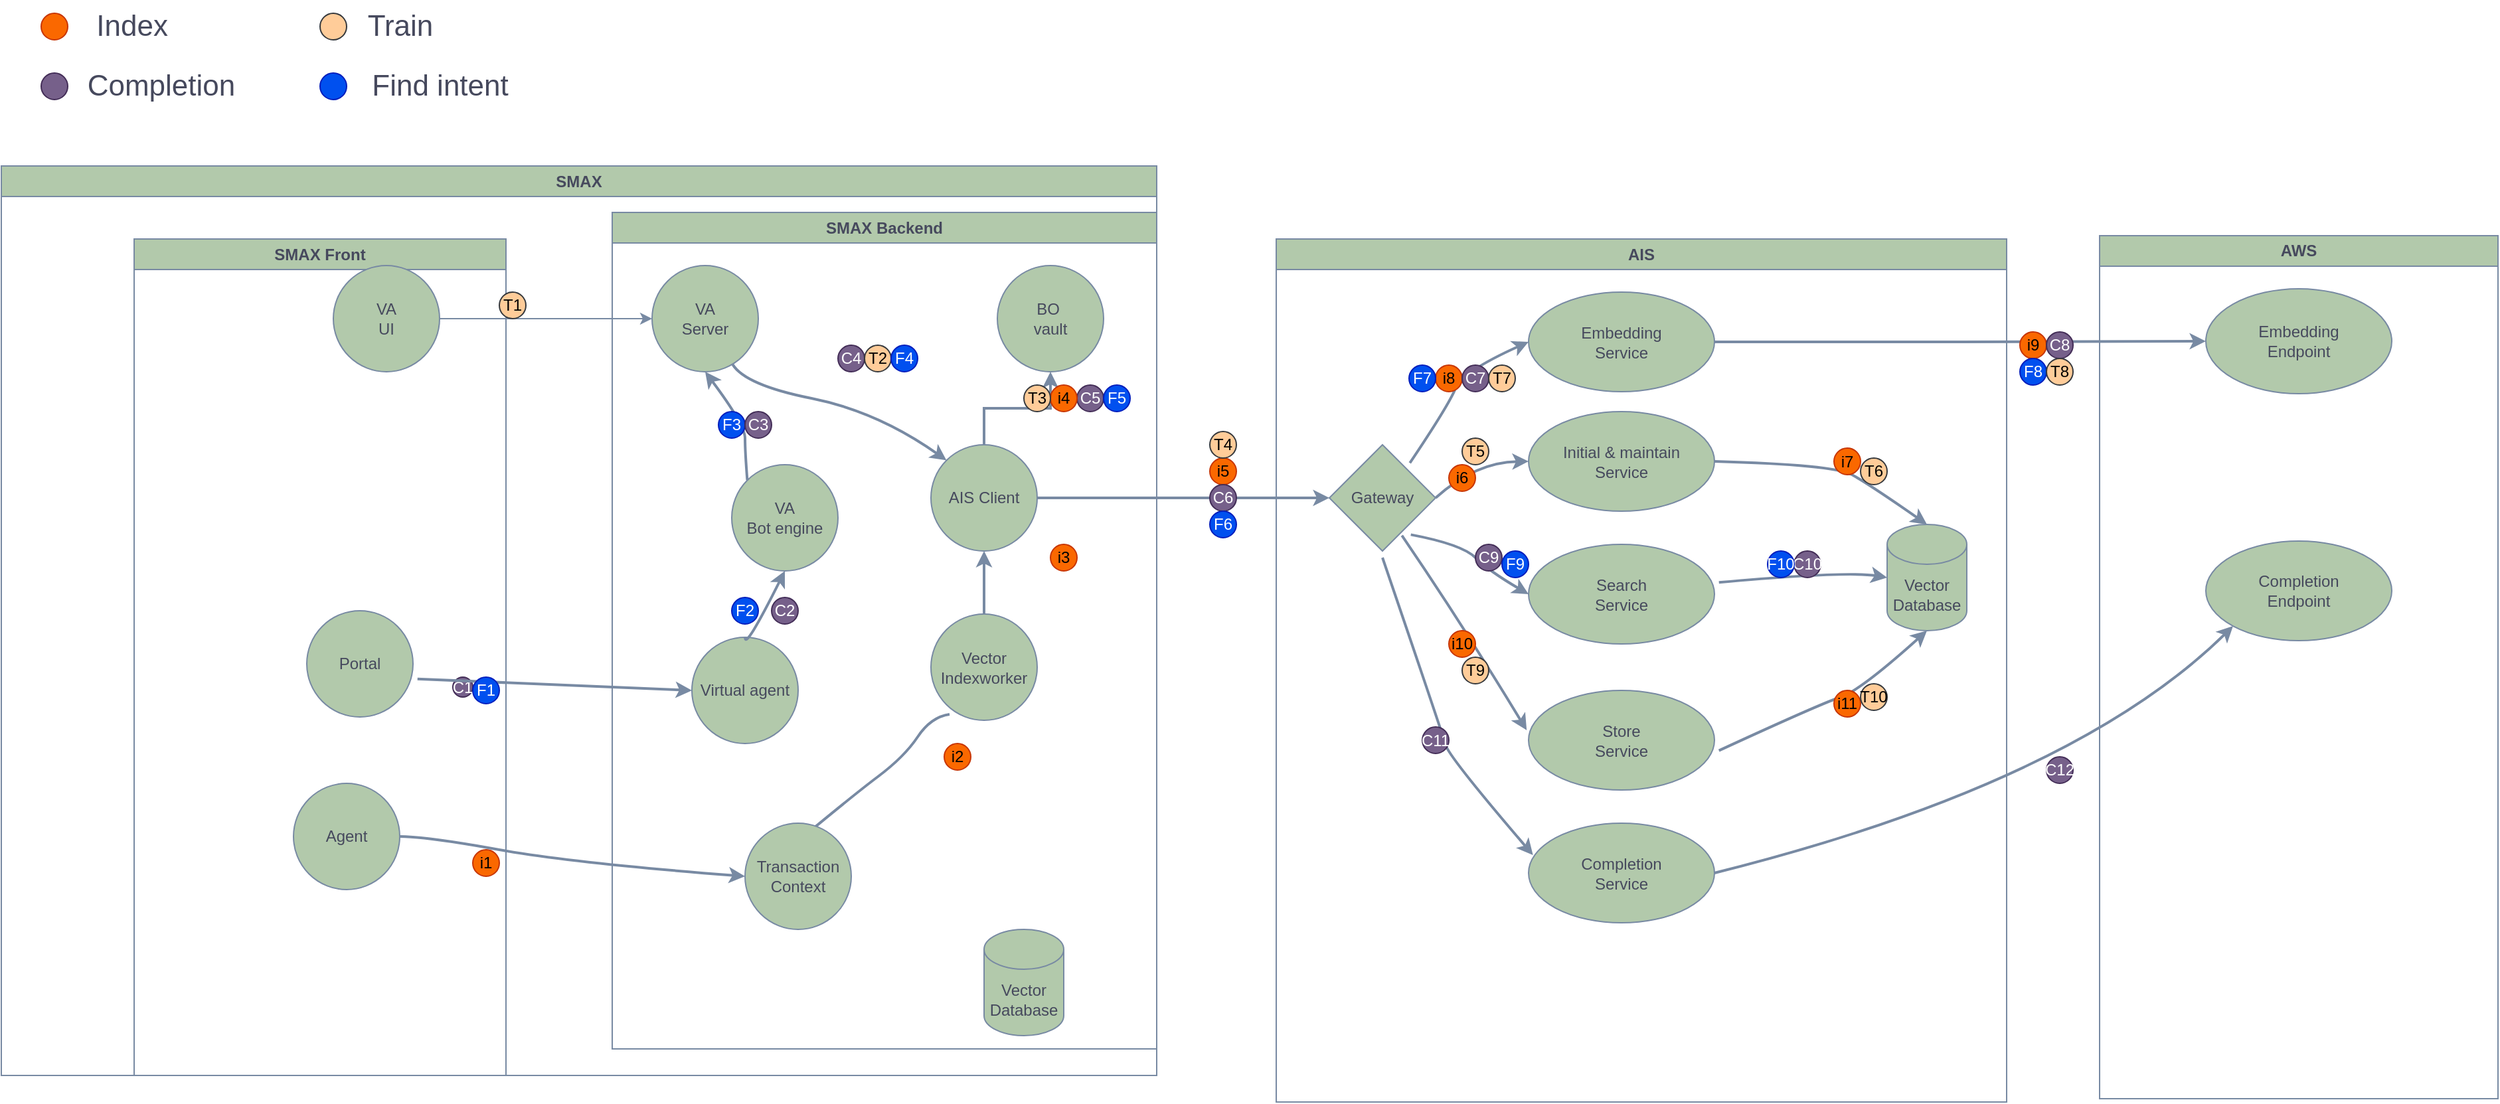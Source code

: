 <mxfile version="21.3.4" type="github">
  <diagram name="Page-1" id="TXENT2qwDDpO7z4WNbog">
    <mxGraphModel dx="2074" dy="1156" grid="1" gridSize="10" guides="1" tooltips="1" connect="1" arrows="1" fold="1" page="1" pageScale="1" pageWidth="850" pageHeight="1100" math="0" shadow="0">
      <root>
        <mxCell id="0" />
        <mxCell id="1" parent="0" />
        <mxCell id="C2ofrioWJH9qEL8GQ5yr-42" style="edgeStyle=orthogonalEdgeStyle;rounded=0;orthogonalLoop=1;jettySize=auto;html=1;exitX=1;exitY=0.5;exitDx=0;exitDy=0;strokeWidth=2;entryX=0;entryY=0.5;entryDx=0;entryDy=0;fillColor=#B2C9AB;strokeColor=#788AA3;labelBackgroundColor=none;fontColor=default;" edge="1" parent="1" source="C2ofrioWJH9qEL8GQ5yr-20" target="C2ofrioWJH9qEL8GQ5yr-44">
          <mxGeometry relative="1" as="geometry">
            <mxPoint x="1000" y="430" as="targetPoint" />
          </mxGeometry>
        </mxCell>
        <mxCell id="C2ofrioWJH9qEL8GQ5yr-151" style="edgeStyle=orthogonalEdgeStyle;rounded=0;orthogonalLoop=1;jettySize=auto;html=1;exitX=0.5;exitY=0;exitDx=0;exitDy=0;entryX=0.5;entryY=1;entryDx=0;entryDy=0;strokeColor=#788AA3;fontColor=#46495D;fillColor=#B2C9AB;strokeWidth=2;" edge="1" parent="1" source="C2ofrioWJH9qEL8GQ5yr-20" target="C2ofrioWJH9qEL8GQ5yr-150">
          <mxGeometry relative="1" as="geometry" />
        </mxCell>
        <mxCell id="C2ofrioWJH9qEL8GQ5yr-20" value="AIS Client" style="ellipse;whiteSpace=wrap;html=1;aspect=fixed;labelBackgroundColor=none;fillColor=#B2C9AB;strokeColor=#788AA3;fontColor=#46495D;" vertex="1" parent="1">
          <mxGeometry x="760" y="355" width="80" height="80" as="geometry" />
        </mxCell>
        <mxCell id="C2ofrioWJH9qEL8GQ5yr-22" value="" style="curved=1;endArrow=classic;html=1;rounded=0;exitX=0.175;exitY=0.944;exitDx=0;exitDy=0;fillColor=#B2C9AB;strokeColor=#788AA3;strokeWidth=2;labelBackgroundColor=none;fontColor=default;exitPerimeter=0;" edge="1" parent="1" source="C2ofrioWJH9qEL8GQ5yr-24">
          <mxGeometry width="50" height="50" relative="1" as="geometry">
            <mxPoint x="600" y="545" as="sourcePoint" />
            <mxPoint x="640" y="670" as="targetPoint" />
            <Array as="points">
              <mxPoint x="760" y="560" />
              <mxPoint x="740" y="590" />
              <mxPoint x="700" y="620" />
            </Array>
          </mxGeometry>
        </mxCell>
        <mxCell id="C2ofrioWJH9qEL8GQ5yr-26" style="edgeStyle=orthogonalEdgeStyle;rounded=0;orthogonalLoop=1;jettySize=auto;html=1;exitX=0.5;exitY=0;exitDx=0;exitDy=0;entryX=0.5;entryY=1;entryDx=0;entryDy=0;fillColor=#B2C9AB;strokeColor=#788AA3;strokeWidth=2;labelBackgroundColor=none;fontColor=default;" edge="1" parent="1" source="C2ofrioWJH9qEL8GQ5yr-24" target="C2ofrioWJH9qEL8GQ5yr-20">
          <mxGeometry relative="1" as="geometry" />
        </mxCell>
        <mxCell id="C2ofrioWJH9qEL8GQ5yr-24" value="Vector&lt;br&gt;Indexworker" style="ellipse;whiteSpace=wrap;html=1;aspect=fixed;labelBackgroundColor=none;fillColor=#B2C9AB;strokeColor=#788AA3;fontColor=#46495D;" vertex="1" parent="1">
          <mxGeometry x="760" y="482.5" width="80" height="80" as="geometry" />
        </mxCell>
        <mxCell id="C2ofrioWJH9qEL8GQ5yr-28" value="SMAX Front" style="swimlane;whiteSpace=wrap;html=1;labelBackgroundColor=none;fillColor=#B2C9AB;strokeColor=#788AA3;fontColor=#46495D;" vertex="1" parent="1">
          <mxGeometry x="160" y="200" width="280" height="630" as="geometry" />
        </mxCell>
        <mxCell id="C2ofrioWJH9qEL8GQ5yr-29" value="AIS" style="swimlane;whiteSpace=wrap;html=1;labelBackgroundColor=none;fillColor=#B2C9AB;strokeColor=#788AA3;fontColor=#46495D;" vertex="1" parent="1">
          <mxGeometry x="1020" y="200" width="550" height="650" as="geometry" />
        </mxCell>
        <mxCell id="C2ofrioWJH9qEL8GQ5yr-32" value="Embedding&lt;br&gt;Service" style="ellipse;whiteSpace=wrap;html=1;labelBackgroundColor=none;fillColor=#B2C9AB;strokeColor=#788AA3;fontColor=#46495D;" vertex="1" parent="C2ofrioWJH9qEL8GQ5yr-29">
          <mxGeometry x="190" y="40" width="140" height="75" as="geometry" />
        </mxCell>
        <mxCell id="C2ofrioWJH9qEL8GQ5yr-39" value="Initial &amp;amp; maintain&lt;br&gt;Service" style="ellipse;whiteSpace=wrap;html=1;labelBackgroundColor=none;fillColor=#B2C9AB;strokeColor=#788AA3;fontColor=#46495D;" vertex="1" parent="C2ofrioWJH9qEL8GQ5yr-29">
          <mxGeometry x="190" y="130" width="140" height="75" as="geometry" />
        </mxCell>
        <mxCell id="C2ofrioWJH9qEL8GQ5yr-38" value="Search&lt;br&gt;Service" style="ellipse;whiteSpace=wrap;html=1;labelBackgroundColor=none;fillColor=#B2C9AB;strokeColor=#788AA3;fontColor=#46495D;" vertex="1" parent="C2ofrioWJH9qEL8GQ5yr-29">
          <mxGeometry x="190" y="230" width="140" height="75" as="geometry" />
        </mxCell>
        <mxCell id="C2ofrioWJH9qEL8GQ5yr-37" value="Store&lt;br style=&quot;border-color: var(--border-color);&quot;&gt;Service&lt;br&gt;" style="ellipse;whiteSpace=wrap;html=1;labelBackgroundColor=none;fillColor=#B2C9AB;strokeColor=#788AA3;fontColor=#46495D;" vertex="1" parent="C2ofrioWJH9qEL8GQ5yr-29">
          <mxGeometry x="190" y="340" width="140" height="75" as="geometry" />
        </mxCell>
        <mxCell id="C2ofrioWJH9qEL8GQ5yr-40" value="Completion&lt;br style=&quot;border-color: var(--border-color);&quot;&gt;Service" style="ellipse;whiteSpace=wrap;html=1;labelBackgroundColor=none;fillColor=#B2C9AB;strokeColor=#788AA3;fontColor=#46495D;" vertex="1" parent="C2ofrioWJH9qEL8GQ5yr-29">
          <mxGeometry x="190" y="440" width="140" height="75" as="geometry" />
        </mxCell>
        <mxCell id="C2ofrioWJH9qEL8GQ5yr-41" value="Vector&lt;br&gt;Database" style="shape=cylinder3;whiteSpace=wrap;html=1;boundedLbl=1;backgroundOutline=1;size=15;labelBackgroundColor=none;fillColor=#B2C9AB;strokeColor=#788AA3;fontColor=#46495D;" vertex="1" parent="C2ofrioWJH9qEL8GQ5yr-29">
          <mxGeometry x="460" y="215" width="60" height="80" as="geometry" />
        </mxCell>
        <mxCell id="C2ofrioWJH9qEL8GQ5yr-44" value="Gateway" style="rhombus;whiteSpace=wrap;html=1;labelBackgroundColor=none;fillColor=#B2C9AB;strokeColor=#788AA3;fontColor=#46495D;" vertex="1" parent="C2ofrioWJH9qEL8GQ5yr-29">
          <mxGeometry x="40" y="155" width="80" height="80" as="geometry" />
        </mxCell>
        <mxCell id="C2ofrioWJH9qEL8GQ5yr-46" value="" style="curved=1;endArrow=classic;html=1;rounded=0;exitX=0.758;exitY=0.171;exitDx=0;exitDy=0;exitPerimeter=0;entryX=0;entryY=0.5;entryDx=0;entryDy=0;fillColor=#B2C9AB;strokeColor=#788AA3;strokeWidth=2;labelBackgroundColor=none;fontColor=default;" edge="1" parent="C2ofrioWJH9qEL8GQ5yr-29" source="C2ofrioWJH9qEL8GQ5yr-44" target="C2ofrioWJH9qEL8GQ5yr-32">
          <mxGeometry width="50" height="50" relative="1" as="geometry">
            <mxPoint x="80" y="125" as="sourcePoint" />
            <mxPoint x="130" y="75" as="targetPoint" />
            <Array as="points">
              <mxPoint x="130" y="125" />
              <mxPoint x="140" y="100" />
            </Array>
          </mxGeometry>
        </mxCell>
        <mxCell id="C2ofrioWJH9qEL8GQ5yr-49" value="" style="curved=1;endArrow=classic;html=1;rounded=0;exitX=1;exitY=0.5;exitDx=0;exitDy=0;entryX=0;entryY=0.5;entryDx=0;entryDy=0;fillColor=#B2C9AB;strokeColor=#788AA3;strokeWidth=2;labelBackgroundColor=none;fontColor=default;" edge="1" parent="C2ofrioWJH9qEL8GQ5yr-29" source="C2ofrioWJH9qEL8GQ5yr-44" target="C2ofrioWJH9qEL8GQ5yr-39">
          <mxGeometry width="50" height="50" relative="1" as="geometry">
            <mxPoint x="111" y="179" as="sourcePoint" />
            <mxPoint x="200" y="88" as="targetPoint" />
            <Array as="points">
              <mxPoint x="150" y="168" />
            </Array>
          </mxGeometry>
        </mxCell>
        <mxCell id="C2ofrioWJH9qEL8GQ5yr-50" value="" style="curved=1;endArrow=classic;html=1;rounded=0;exitX=0.767;exitY=0.846;exitDx=0;exitDy=0;entryX=0;entryY=0.5;entryDx=0;entryDy=0;fillColor=#B2C9AB;strokeColor=#788AA3;strokeWidth=2;exitPerimeter=0;labelBackgroundColor=none;fontColor=default;" edge="1" parent="C2ofrioWJH9qEL8GQ5yr-29" source="C2ofrioWJH9qEL8GQ5yr-44" target="C2ofrioWJH9qEL8GQ5yr-38">
          <mxGeometry width="50" height="50" relative="1" as="geometry">
            <mxPoint x="20" y="322" as="sourcePoint" />
            <mxPoint x="90" y="295" as="targetPoint" />
            <Array as="points">
              <mxPoint x="140" y="230" />
              <mxPoint x="160" y="250" />
            </Array>
          </mxGeometry>
        </mxCell>
        <mxCell id="C2ofrioWJH9qEL8GQ5yr-52" value="" style="curved=1;endArrow=classic;html=1;rounded=0;exitX=0.683;exitY=0.854;exitDx=0;exitDy=0;exitPerimeter=0;entryX=-0.01;entryY=0.4;entryDx=0;entryDy=0;entryPerimeter=0;fillColor=#B2C9AB;strokeColor=#788AA3;strokeWidth=2;labelBackgroundColor=none;fontColor=default;" edge="1" parent="C2ofrioWJH9qEL8GQ5yr-29" source="C2ofrioWJH9qEL8GQ5yr-44" target="C2ofrioWJH9qEL8GQ5yr-37">
          <mxGeometry width="50" height="50" relative="1" as="geometry">
            <mxPoint x="90" y="360" as="sourcePoint" />
            <mxPoint x="140" y="310" as="targetPoint" />
            <Array as="points">
              <mxPoint x="140" y="290" />
            </Array>
          </mxGeometry>
        </mxCell>
        <mxCell id="C2ofrioWJH9qEL8GQ5yr-54" value="" style="curved=1;endArrow=classic;html=1;rounded=0;entryX=0.024;entryY=0.32;entryDx=0;entryDy=0;entryPerimeter=0;fillColor=#B2C9AB;strokeColor=#788AA3;strokeWidth=2;labelBackgroundColor=none;fontColor=default;" edge="1" parent="C2ofrioWJH9qEL8GQ5yr-29" target="C2ofrioWJH9qEL8GQ5yr-40">
          <mxGeometry width="50" height="50" relative="1" as="geometry">
            <mxPoint x="80" y="240" as="sourcePoint" />
            <mxPoint x="174" y="452" as="targetPoint" />
            <Array as="points">
              <mxPoint x="125" y="372" />
              <mxPoint x="130" y="390" />
            </Array>
          </mxGeometry>
        </mxCell>
        <mxCell id="C2ofrioWJH9qEL8GQ5yr-69" value="" style="curved=1;endArrow=classic;html=1;rounded=0;exitX=1.024;exitY=0.382;exitDx=0;exitDy=0;exitPerimeter=0;entryX=0;entryY=0.5;entryDx=0;entryDy=0;entryPerimeter=0;fillColor=#B2C9AB;strokeColor=#788AA3;strokeWidth=2;labelBackgroundColor=none;fontColor=default;" edge="1" parent="C2ofrioWJH9qEL8GQ5yr-29" source="C2ofrioWJH9qEL8GQ5yr-38" target="C2ofrioWJH9qEL8GQ5yr-41">
          <mxGeometry width="50" height="50" relative="1" as="geometry">
            <mxPoint x="380" y="250" as="sourcePoint" />
            <mxPoint x="430" y="200" as="targetPoint" />
            <Array as="points">
              <mxPoint x="430" y="250" />
            </Array>
          </mxGeometry>
        </mxCell>
        <mxCell id="C2ofrioWJH9qEL8GQ5yr-70" value="" style="curved=1;endArrow=classic;html=1;rounded=0;exitX=1.024;exitY=0.604;exitDx=0;exitDy=0;entryX=0.5;entryY=1;entryDx=0;entryDy=0;entryPerimeter=0;fillColor=#B2C9AB;strokeColor=#788AA3;strokeWidth=2;exitPerimeter=0;labelBackgroundColor=none;fontColor=default;" edge="1" parent="C2ofrioWJH9qEL8GQ5yr-29" source="C2ofrioWJH9qEL8GQ5yr-37" target="C2ofrioWJH9qEL8GQ5yr-41">
          <mxGeometry width="50" height="50" relative="1" as="geometry">
            <mxPoint x="343" y="471.5" as="sourcePoint" />
            <mxPoint x="470" y="467.5" as="targetPoint" />
            <Array as="points">
              <mxPoint x="410" y="350" />
              <mxPoint x="440" y="340" />
            </Array>
          </mxGeometry>
        </mxCell>
        <mxCell id="C2ofrioWJH9qEL8GQ5yr-71" value="" style="curved=1;endArrow=classic;html=1;rounded=0;exitX=1;exitY=0.5;exitDx=0;exitDy=0;entryX=0.5;entryY=0;entryDx=0;entryDy=0;entryPerimeter=0;fillColor=#B2C9AB;strokeColor=#788AA3;strokeWidth=2;labelBackgroundColor=none;fontColor=default;" edge="1" parent="C2ofrioWJH9qEL8GQ5yr-29" source="C2ofrioWJH9qEL8GQ5yr-39" target="C2ofrioWJH9qEL8GQ5yr-41">
          <mxGeometry width="50" height="50" relative="1" as="geometry">
            <mxPoint x="350" y="164" as="sourcePoint" />
            <mxPoint x="477" y="160" as="targetPoint" />
            <Array as="points">
              <mxPoint x="420" y="170" />
              <mxPoint x="447" y="185" />
            </Array>
          </mxGeometry>
        </mxCell>
        <mxCell id="C2ofrioWJH9qEL8GQ5yr-79" value="i8" style="ellipse;whiteSpace=wrap;html=1;aspect=fixed;fillColor=#fa6800;fontColor=#000000;strokeColor=#C73500;labelBackgroundColor=none;" vertex="1" parent="C2ofrioWJH9qEL8GQ5yr-29">
          <mxGeometry x="120" y="95" width="20" height="20" as="geometry" />
        </mxCell>
        <mxCell id="C2ofrioWJH9qEL8GQ5yr-90" value="i6" style="ellipse;whiteSpace=wrap;html=1;aspect=fixed;fillColor=#fa6800;fontColor=#000000;strokeColor=#C73500;labelBackgroundColor=none;" vertex="1" parent="C2ofrioWJH9qEL8GQ5yr-29">
          <mxGeometry x="130" y="170" width="20" height="20" as="geometry" />
        </mxCell>
        <mxCell id="C2ofrioWJH9qEL8GQ5yr-89" value="C9" style="ellipse;whiteSpace=wrap;html=1;aspect=fixed;fillColor=#76608a;fontColor=#ffffff;strokeColor=#432D57;labelBackgroundColor=none;" vertex="1" parent="C2ofrioWJH9qEL8GQ5yr-29">
          <mxGeometry x="150" y="230" width="20" height="20" as="geometry" />
        </mxCell>
        <mxCell id="C2ofrioWJH9qEL8GQ5yr-88" value="i10" style="ellipse;whiteSpace=wrap;html=1;aspect=fixed;fillColor=#fa6800;fontColor=#000000;strokeColor=#C73500;labelBackgroundColor=none;" vertex="1" parent="C2ofrioWJH9qEL8GQ5yr-29">
          <mxGeometry x="130" y="295" width="20" height="20" as="geometry" />
        </mxCell>
        <mxCell id="C2ofrioWJH9qEL8GQ5yr-87" value="C11" style="ellipse;whiteSpace=wrap;html=1;aspect=fixed;fillColor=#76608a;fontColor=#ffffff;strokeColor=#432D57;labelBackgroundColor=none;" vertex="1" parent="C2ofrioWJH9qEL8GQ5yr-29">
          <mxGeometry x="110" y="367.5" width="20" height="20" as="geometry" />
        </mxCell>
        <mxCell id="C2ofrioWJH9qEL8GQ5yr-86" value="i7" style="ellipse;whiteSpace=wrap;html=1;aspect=fixed;fillColor=#fa6800;fontColor=#000000;strokeColor=#C73500;labelBackgroundColor=none;" vertex="1" parent="C2ofrioWJH9qEL8GQ5yr-29">
          <mxGeometry x="420" y="157.5" width="20" height="20" as="geometry" />
        </mxCell>
        <mxCell id="C2ofrioWJH9qEL8GQ5yr-85" value="C10" style="ellipse;whiteSpace=wrap;html=1;aspect=fixed;fillColor=#76608a;fontColor=#ffffff;strokeColor=#432D57;labelBackgroundColor=none;" vertex="1" parent="C2ofrioWJH9qEL8GQ5yr-29">
          <mxGeometry x="390" y="235" width="20" height="20" as="geometry" />
        </mxCell>
        <mxCell id="C2ofrioWJH9qEL8GQ5yr-84" value="i11" style="ellipse;whiteSpace=wrap;html=1;aspect=fixed;fillColor=#fa6800;fontColor=#000000;strokeColor=#C73500;labelBackgroundColor=none;" vertex="1" parent="C2ofrioWJH9qEL8GQ5yr-29">
          <mxGeometry x="420" y="340" width="20" height="20" as="geometry" />
        </mxCell>
        <mxCell id="C2ofrioWJH9qEL8GQ5yr-144" value="C7" style="ellipse;whiteSpace=wrap;html=1;aspect=fixed;labelBackgroundColor=none;fillColor=#76608a;strokeColor=#432D57;fontColor=#ffffff;" vertex="1" parent="C2ofrioWJH9qEL8GQ5yr-29">
          <mxGeometry x="140" y="95" width="20" height="20" as="geometry" />
        </mxCell>
        <mxCell id="C2ofrioWJH9qEL8GQ5yr-157" value="T9" style="ellipse;whiteSpace=wrap;html=1;aspect=fixed;labelBackgroundColor=none;fillColor=#ffcc99;strokeColor=#36393d;" vertex="1" parent="C2ofrioWJH9qEL8GQ5yr-29">
          <mxGeometry x="140" y="315" width="20" height="20" as="geometry" />
        </mxCell>
        <mxCell id="C2ofrioWJH9qEL8GQ5yr-175" value="T7" style="ellipse;whiteSpace=wrap;html=1;aspect=fixed;labelBackgroundColor=none;fillColor=#ffcc99;strokeColor=#36393d;" vertex="1" parent="C2ofrioWJH9qEL8GQ5yr-29">
          <mxGeometry x="160" y="95" width="20" height="20" as="geometry" />
        </mxCell>
        <mxCell id="C2ofrioWJH9qEL8GQ5yr-193" value="F7" style="ellipse;whiteSpace=wrap;html=1;aspect=fixed;labelBackgroundColor=none;fillColor=#0050ef;strokeColor=#001DBC;fontColor=#ffffff;" vertex="1" parent="C2ofrioWJH9qEL8GQ5yr-29">
          <mxGeometry x="100" y="95" width="20" height="20" as="geometry" />
        </mxCell>
        <mxCell id="C2ofrioWJH9qEL8GQ5yr-196" value="F9" style="ellipse;whiteSpace=wrap;html=1;aspect=fixed;labelBackgroundColor=none;fillColor=#0050ef;strokeColor=#001DBC;fontColor=#ffffff;" vertex="1" parent="C2ofrioWJH9qEL8GQ5yr-29">
          <mxGeometry x="170" y="235" width="20" height="20" as="geometry" />
        </mxCell>
        <mxCell id="C2ofrioWJH9qEL8GQ5yr-197" value="F10" style="ellipse;whiteSpace=wrap;html=1;aspect=fixed;labelBackgroundColor=none;fillColor=#0050ef;strokeColor=#001DBC;fontColor=#ffffff;" vertex="1" parent="C2ofrioWJH9qEL8GQ5yr-29">
          <mxGeometry x="370" y="235" width="20" height="20" as="geometry" />
        </mxCell>
        <mxCell id="C2ofrioWJH9qEL8GQ5yr-200" value="T5" style="ellipse;whiteSpace=wrap;html=1;aspect=fixed;labelBackgroundColor=none;fillColor=#ffcc99;strokeColor=#36393d;" vertex="1" parent="C2ofrioWJH9qEL8GQ5yr-29">
          <mxGeometry x="140" y="150" width="20" height="20" as="geometry" />
        </mxCell>
        <mxCell id="C2ofrioWJH9qEL8GQ5yr-156" value="T6" style="ellipse;whiteSpace=wrap;html=1;aspect=fixed;labelBackgroundColor=none;fillColor=#ffcc99;strokeColor=#36393d;" vertex="1" parent="C2ofrioWJH9qEL8GQ5yr-29">
          <mxGeometry x="440" y="165" width="20" height="20" as="geometry" />
        </mxCell>
        <mxCell id="C2ofrioWJH9qEL8GQ5yr-202" value="T10" style="ellipse;whiteSpace=wrap;html=1;aspect=fixed;labelBackgroundColor=none;fillColor=#ffcc99;strokeColor=#36393d;" vertex="1" parent="C2ofrioWJH9qEL8GQ5yr-29">
          <mxGeometry x="440" y="335" width="20" height="20" as="geometry" />
        </mxCell>
        <mxCell id="C2ofrioWJH9qEL8GQ5yr-30" value="SMAX" style="swimlane;whiteSpace=wrap;html=1;labelBackgroundColor=none;fillColor=#B2C9AB;strokeColor=#788AA3;fontColor=#46495D;" vertex="1" parent="1">
          <mxGeometry x="60" y="145" width="870" height="685" as="geometry" />
        </mxCell>
        <mxCell id="C2ofrioWJH9qEL8GQ5yr-77" value="i5" style="ellipse;whiteSpace=wrap;html=1;aspect=fixed;fillColor=#fa6800;fontColor=#000000;strokeColor=#C73500;labelBackgroundColor=none;" vertex="1" parent="C2ofrioWJH9qEL8GQ5yr-30">
          <mxGeometry x="910" y="220" width="20" height="20" as="geometry" />
        </mxCell>
        <mxCell id="C2ofrioWJH9qEL8GQ5yr-109" value="i3" style="ellipse;whiteSpace=wrap;html=1;aspect=fixed;fillColor=#fa6800;fontColor=#000000;strokeColor=#C73500;labelBackgroundColor=none;" vertex="1" parent="C2ofrioWJH9qEL8GQ5yr-30">
          <mxGeometry x="790" y="285" width="20" height="20" as="geometry" />
        </mxCell>
        <mxCell id="C2ofrioWJH9qEL8GQ5yr-113" value="i1" style="ellipse;whiteSpace=wrap;html=1;aspect=fixed;fillColor=#fa6800;fontColor=#000000;strokeColor=#C73500;labelBackgroundColor=none;" vertex="1" parent="C2ofrioWJH9qEL8GQ5yr-30">
          <mxGeometry x="355" y="515" width="20" height="20" as="geometry" />
        </mxCell>
        <mxCell id="C2ofrioWJH9qEL8GQ5yr-129" value="Portal" style="ellipse;whiteSpace=wrap;html=1;aspect=fixed;labelBackgroundColor=none;fillColor=#B2C9AB;strokeColor=#788AA3;fontColor=#46495D;" vertex="1" parent="C2ofrioWJH9qEL8GQ5yr-30">
          <mxGeometry x="230" y="335" width="80" height="80" as="geometry" />
        </mxCell>
        <mxCell id="C2ofrioWJH9qEL8GQ5yr-6" value="Agent" style="ellipse;whiteSpace=wrap;html=1;aspect=fixed;labelBackgroundColor=none;fillColor=#B2C9AB;strokeColor=#788AA3;fontColor=#46495D;" vertex="1" parent="C2ofrioWJH9qEL8GQ5yr-30">
          <mxGeometry x="220" y="465" width="80" height="80" as="geometry" />
        </mxCell>
        <mxCell id="C2ofrioWJH9qEL8GQ5yr-108" value="C1" style="ellipse;whiteSpace=wrap;html=1;aspect=fixed;fillColor=#76608a;fontColor=#ffffff;strokeColor=#432D57;labelBackgroundColor=none;" vertex="1" parent="C2ofrioWJH9qEL8GQ5yr-30">
          <mxGeometry x="340" y="385" width="15" height="15" as="geometry" />
        </mxCell>
        <mxCell id="C2ofrioWJH9qEL8GQ5yr-104" value="C4" style="ellipse;whiteSpace=wrap;html=1;aspect=fixed;labelBackgroundColor=none;fillColor=#76608a;strokeColor=#432D57;fontColor=#ffffff;" vertex="1" parent="C2ofrioWJH9qEL8GQ5yr-30">
          <mxGeometry x="630" y="135" width="20" height="20" as="geometry" />
        </mxCell>
        <mxCell id="C2ofrioWJH9qEL8GQ5yr-136" value="C2" style="ellipse;whiteSpace=wrap;html=1;aspect=fixed;labelBackgroundColor=none;fillColor=#76608a;strokeColor=#432D57;fontColor=#ffffff;" vertex="1" parent="C2ofrioWJH9qEL8GQ5yr-30">
          <mxGeometry x="580" y="325" width="20" height="20" as="geometry" />
        </mxCell>
        <mxCell id="C2ofrioWJH9qEL8GQ5yr-137" value="C5" style="ellipse;whiteSpace=wrap;html=1;aspect=fixed;labelBackgroundColor=none;fillColor=#76608a;strokeColor=#432D57;fontColor=#ffffff;" vertex="1" parent="C2ofrioWJH9qEL8GQ5yr-30">
          <mxGeometry x="810" y="165" width="20" height="20" as="geometry" />
        </mxCell>
        <mxCell id="C2ofrioWJH9qEL8GQ5yr-160" style="edgeStyle=orthogonalEdgeStyle;rounded=0;orthogonalLoop=1;jettySize=auto;html=1;exitX=1;exitY=0.5;exitDx=0;exitDy=0;entryX=0;entryY=0.5;entryDx=0;entryDy=0;strokeColor=#788AA3;fontColor=#46495D;fillColor=#B2C9AB;" edge="1" parent="C2ofrioWJH9qEL8GQ5yr-30" source="C2ofrioWJH9qEL8GQ5yr-9" target="C2ofrioWJH9qEL8GQ5yr-146">
          <mxGeometry relative="1" as="geometry" />
        </mxCell>
        <mxCell id="C2ofrioWJH9qEL8GQ5yr-9" value="VA&lt;br&gt;UI" style="ellipse;whiteSpace=wrap;html=1;aspect=fixed;labelBackgroundColor=none;fillColor=#B2C9AB;strokeColor=#788AA3;fontColor=#46495D;" vertex="1" parent="C2ofrioWJH9qEL8GQ5yr-30">
          <mxGeometry x="250" y="75" width="80" height="80" as="geometry" />
        </mxCell>
        <mxCell id="C2ofrioWJH9qEL8GQ5yr-146" value="VA&lt;br&gt;Server" style="ellipse;whiteSpace=wrap;html=1;aspect=fixed;labelBackgroundColor=none;fillColor=#B2C9AB;strokeColor=#788AA3;fontColor=#46495D;" vertex="1" parent="C2ofrioWJH9qEL8GQ5yr-30">
          <mxGeometry x="490" y="75" width="80" height="80" as="geometry" />
        </mxCell>
        <mxCell id="C2ofrioWJH9qEL8GQ5yr-150" value="BO&amp;nbsp;&lt;br&gt;vault" style="ellipse;whiteSpace=wrap;html=1;aspect=fixed;labelBackgroundColor=none;fillColor=#B2C9AB;strokeColor=#788AA3;fontColor=#46495D;" vertex="1" parent="C2ofrioWJH9qEL8GQ5yr-30">
          <mxGeometry x="750" y="75" width="80" height="80" as="geometry" />
        </mxCell>
        <mxCell id="C2ofrioWJH9qEL8GQ5yr-152" value="i4" style="ellipse;whiteSpace=wrap;html=1;aspect=fixed;fillColor=#fa6800;fontColor=#000000;strokeColor=#C73500;labelBackgroundColor=none;" vertex="1" parent="C2ofrioWJH9qEL8GQ5yr-30">
          <mxGeometry x="790" y="165" width="20" height="20" as="geometry" />
        </mxCell>
        <mxCell id="C2ofrioWJH9qEL8GQ5yr-140" value="C6" style="ellipse;whiteSpace=wrap;html=1;aspect=fixed;labelBackgroundColor=none;fillColor=#76608a;strokeColor=#432D57;fontColor=#ffffff;" vertex="1" parent="C2ofrioWJH9qEL8GQ5yr-30">
          <mxGeometry x="910" y="240" width="20" height="20" as="geometry" />
        </mxCell>
        <mxCell id="C2ofrioWJH9qEL8GQ5yr-159" value="T1" style="ellipse;whiteSpace=wrap;html=1;aspect=fixed;labelBackgroundColor=none;fillColor=#ffcc99;strokeColor=#36393d;" vertex="1" parent="C2ofrioWJH9qEL8GQ5yr-30">
          <mxGeometry x="375" y="95" width="20" height="20" as="geometry" />
        </mxCell>
        <mxCell id="C2ofrioWJH9qEL8GQ5yr-158" value="T2" style="ellipse;whiteSpace=wrap;html=1;aspect=fixed;labelBackgroundColor=none;fillColor=#ffcc99;strokeColor=#36393d;" vertex="1" parent="C2ofrioWJH9qEL8GQ5yr-30">
          <mxGeometry x="650" y="135" width="20" height="20" as="geometry" />
        </mxCell>
        <mxCell id="C2ofrioWJH9qEL8GQ5yr-139" value="T3" style="ellipse;whiteSpace=wrap;html=1;aspect=fixed;labelBackgroundColor=none;fillColor=#ffcc99;strokeColor=#36393d;" vertex="1" parent="C2ofrioWJH9qEL8GQ5yr-30">
          <mxGeometry x="770" y="165" width="20" height="20" as="geometry" />
        </mxCell>
        <mxCell id="C2ofrioWJH9qEL8GQ5yr-138" value="T4" style="ellipse;whiteSpace=wrap;html=1;aspect=fixed;labelBackgroundColor=none;fillColor=#ffcc99;strokeColor=#36393d;" vertex="1" parent="C2ofrioWJH9qEL8GQ5yr-30">
          <mxGeometry x="910" y="200" width="20" height="20" as="geometry" />
        </mxCell>
        <mxCell id="C2ofrioWJH9qEL8GQ5yr-8" value="Virtual agent" style="ellipse;whiteSpace=wrap;html=1;aspect=fixed;labelBackgroundColor=none;fillColor=#B2C9AB;strokeColor=#788AA3;fontColor=#46495D;" vertex="1" parent="C2ofrioWJH9qEL8GQ5yr-30">
          <mxGeometry x="520" y="355" width="80" height="80" as="geometry" />
        </mxCell>
        <mxCell id="C2ofrioWJH9qEL8GQ5yr-164" value="Vector&lt;br&gt;Database" style="shape=cylinder3;whiteSpace=wrap;html=1;boundedLbl=1;backgroundOutline=1;size=15;labelBackgroundColor=none;fillColor=#B2C9AB;strokeColor=#788AA3;fontColor=#46495D;" vertex="1" parent="C2ofrioWJH9qEL8GQ5yr-30">
          <mxGeometry x="740" y="575" width="60" height="80" as="geometry" />
        </mxCell>
        <mxCell id="C2ofrioWJH9qEL8GQ5yr-17" value="VA&lt;br&gt;Bot engine" style="ellipse;whiteSpace=wrap;html=1;aspect=fixed;labelBackgroundColor=none;fillColor=#B2C9AB;strokeColor=#788AA3;fontColor=#46495D;" vertex="1" parent="C2ofrioWJH9qEL8GQ5yr-30">
          <mxGeometry x="550" y="225" width="80" height="80" as="geometry" />
        </mxCell>
        <mxCell id="C2ofrioWJH9qEL8GQ5yr-131" value="" style="curved=1;endArrow=classic;html=1;rounded=0;strokeColor=#788AA3;fontColor=#46495D;fillColor=#B2C9AB;exitX=1.042;exitY=0.642;exitDx=0;exitDy=0;exitPerimeter=0;entryX=0;entryY=0.5;entryDx=0;entryDy=0;strokeWidth=2;" edge="1" parent="C2ofrioWJH9qEL8GQ5yr-30" source="C2ofrioWJH9qEL8GQ5yr-129" target="C2ofrioWJH9qEL8GQ5yr-8">
          <mxGeometry width="50" height="50" relative="1" as="geometry">
            <mxPoint x="150" y="445" as="sourcePoint" />
            <mxPoint x="200" y="395" as="targetPoint" />
            <Array as="points" />
          </mxGeometry>
        </mxCell>
        <mxCell id="C2ofrioWJH9qEL8GQ5yr-149" value="" style="curved=1;endArrow=classic;html=1;rounded=0;strokeColor=#788AA3;fontColor=#46495D;fillColor=#B2C9AB;exitX=0;exitY=0;exitDx=0;exitDy=0;entryX=0.5;entryY=1;entryDx=0;entryDy=0;strokeWidth=2;" edge="1" parent="C2ofrioWJH9qEL8GQ5yr-30" source="C2ofrioWJH9qEL8GQ5yr-17" target="C2ofrioWJH9qEL8GQ5yr-146">
          <mxGeometry width="50" height="50" relative="1" as="geometry">
            <mxPoint x="320" y="345" as="sourcePoint" />
            <mxPoint x="370" y="295" as="targetPoint" />
            <Array as="points">
              <mxPoint x="560" y="215" />
              <mxPoint x="560" y="195" />
            </Array>
          </mxGeometry>
        </mxCell>
        <mxCell id="C2ofrioWJH9qEL8GQ5yr-166" value="" style="curved=1;endArrow=classic;html=1;rounded=0;strokeColor=#788AA3;fontColor=#46495D;fillColor=#B2C9AB;exitX=0.5;exitY=0;exitDx=0;exitDy=0;entryX=0.5;entryY=1;entryDx=0;entryDy=0;strokeWidth=2;" edge="1" parent="C2ofrioWJH9qEL8GQ5yr-30" source="C2ofrioWJH9qEL8GQ5yr-8" target="C2ofrioWJH9qEL8GQ5yr-17">
          <mxGeometry width="50" height="50" relative="1" as="geometry">
            <mxPoint x="610" y="545" as="sourcePoint" />
            <mxPoint x="660" y="495" as="targetPoint" />
            <Array as="points">
              <mxPoint x="560" y="365" />
            </Array>
          </mxGeometry>
        </mxCell>
        <mxCell id="C2ofrioWJH9qEL8GQ5yr-182" value="F1" style="ellipse;whiteSpace=wrap;html=1;aspect=fixed;labelBackgroundColor=none;fillColor=#0050ef;strokeColor=#001DBC;fontColor=#ffffff;" vertex="1" parent="C2ofrioWJH9qEL8GQ5yr-30">
          <mxGeometry x="355" y="385" width="20" height="20" as="geometry" />
        </mxCell>
        <mxCell id="C2ofrioWJH9qEL8GQ5yr-183" value="F2" style="ellipse;whiteSpace=wrap;html=1;aspect=fixed;labelBackgroundColor=none;fillColor=#0050ef;strokeColor=#001DBC;fontColor=#ffffff;" vertex="1" parent="C2ofrioWJH9qEL8GQ5yr-30">
          <mxGeometry x="550" y="325" width="20" height="20" as="geometry" />
        </mxCell>
        <mxCell id="C2ofrioWJH9qEL8GQ5yr-190" value="F4" style="ellipse;whiteSpace=wrap;html=1;aspect=fixed;labelBackgroundColor=none;fillColor=#0050ef;strokeColor=#001DBC;fontColor=#ffffff;" vertex="1" parent="C2ofrioWJH9qEL8GQ5yr-30">
          <mxGeometry x="670" y="135" width="20" height="20" as="geometry" />
        </mxCell>
        <mxCell id="C2ofrioWJH9qEL8GQ5yr-191" value="F5" style="ellipse;whiteSpace=wrap;html=1;aspect=fixed;labelBackgroundColor=none;fillColor=#0050ef;strokeColor=#001DBC;fontColor=#ffffff;" vertex="1" parent="C2ofrioWJH9qEL8GQ5yr-30">
          <mxGeometry x="830" y="165" width="20" height="20" as="geometry" />
        </mxCell>
        <mxCell id="C2ofrioWJH9qEL8GQ5yr-192" value="F6" style="ellipse;whiteSpace=wrap;html=1;aspect=fixed;labelBackgroundColor=none;fillColor=#0050ef;strokeColor=#001DBC;fontColor=#ffffff;" vertex="1" parent="C2ofrioWJH9qEL8GQ5yr-30">
          <mxGeometry x="910" y="260" width="20" height="20" as="geometry" />
        </mxCell>
        <mxCell id="C2ofrioWJH9qEL8GQ5yr-21" value="Transaction&lt;br&gt;Context" style="ellipse;whiteSpace=wrap;html=1;aspect=fixed;labelBackgroundColor=none;fillColor=#B2C9AB;strokeColor=#788AA3;fontColor=#46495D;" vertex="1" parent="C2ofrioWJH9qEL8GQ5yr-30">
          <mxGeometry x="560" y="495" width="80" height="80" as="geometry" />
        </mxCell>
        <mxCell id="C2ofrioWJH9qEL8GQ5yr-23" value="" style="curved=1;endArrow=classic;html=1;rounded=0;exitX=1;exitY=0.5;exitDx=0;exitDy=0;entryX=0;entryY=0.5;entryDx=0;entryDy=0;strokeWidth=2;fillColor=#B2C9AB;strokeColor=#788AA3;labelBackgroundColor=none;fontColor=default;" edge="1" parent="C2ofrioWJH9qEL8GQ5yr-30" source="C2ofrioWJH9qEL8GQ5yr-6" target="C2ofrioWJH9qEL8GQ5yr-21">
          <mxGeometry width="50" height="50" relative="1" as="geometry">
            <mxPoint x="260" y="260" as="sourcePoint" />
            <mxPoint x="310" y="210" as="targetPoint" />
            <Array as="points">
              <mxPoint x="320" y="505" />
              <mxPoint x="430" y="525" />
            </Array>
          </mxGeometry>
        </mxCell>
        <mxCell id="C2ofrioWJH9qEL8GQ5yr-27" value="SMAX Backend" style="swimlane;whiteSpace=wrap;html=1;labelBackgroundColor=none;fillColor=#B2C9AB;strokeColor=#788AA3;fontColor=#46495D;" vertex="1" parent="C2ofrioWJH9qEL8GQ5yr-30">
          <mxGeometry x="460" y="35" width="410" height="630" as="geometry" />
        </mxCell>
        <mxCell id="C2ofrioWJH9qEL8GQ5yr-106" value="i2" style="ellipse;whiteSpace=wrap;html=1;aspect=fixed;fillColor=#fa6800;fontColor=#000000;strokeColor=#C73500;labelBackgroundColor=none;" vertex="1" parent="C2ofrioWJH9qEL8GQ5yr-27">
          <mxGeometry x="250" y="400" width="20" height="20" as="geometry" />
        </mxCell>
        <mxCell id="C2ofrioWJH9qEL8GQ5yr-189" value="F3" style="ellipse;whiteSpace=wrap;html=1;aspect=fixed;labelBackgroundColor=none;fillColor=#0050ef;strokeColor=#001DBC;fontColor=#ffffff;" vertex="1" parent="C2ofrioWJH9qEL8GQ5yr-27">
          <mxGeometry x="80" y="150" width="20" height="20" as="geometry" />
        </mxCell>
        <mxCell id="C2ofrioWJH9qEL8GQ5yr-141" value="C3" style="ellipse;whiteSpace=wrap;html=1;aspect=fixed;labelBackgroundColor=none;fillColor=#76608a;strokeColor=#432D57;fontColor=#ffffff;" vertex="1" parent="C2ofrioWJH9qEL8GQ5yr-27">
          <mxGeometry x="100" y="150" width="20" height="20" as="geometry" />
        </mxCell>
        <mxCell id="C2ofrioWJH9qEL8GQ5yr-55" value="AWS" style="swimlane;whiteSpace=wrap;html=1;labelBackgroundColor=none;fillColor=#B2C9AB;strokeColor=#788AA3;fontColor=#46495D;" vertex="1" parent="1">
          <mxGeometry x="1640" y="197.5" width="300" height="650" as="geometry" />
        </mxCell>
        <mxCell id="C2ofrioWJH9qEL8GQ5yr-56" value="Embedding&lt;br&gt;Endpoint" style="ellipse;whiteSpace=wrap;html=1;labelBackgroundColor=none;fillColor=#B2C9AB;strokeColor=#788AA3;fontColor=#46495D;" vertex="1" parent="C2ofrioWJH9qEL8GQ5yr-55">
          <mxGeometry x="80" y="40" width="140" height="79" as="geometry" />
        </mxCell>
        <mxCell id="C2ofrioWJH9qEL8GQ5yr-58" value="Completion&lt;br&gt;Endpoint" style="ellipse;whiteSpace=wrap;html=1;labelBackgroundColor=none;fillColor=#B2C9AB;strokeColor=#788AA3;fontColor=#46495D;" vertex="1" parent="C2ofrioWJH9qEL8GQ5yr-55">
          <mxGeometry x="80" y="230" width="140" height="75" as="geometry" />
        </mxCell>
        <mxCell id="C2ofrioWJH9qEL8GQ5yr-72" style="edgeStyle=orthogonalEdgeStyle;rounded=0;orthogonalLoop=1;jettySize=auto;html=1;exitX=1;exitY=0.5;exitDx=0;exitDy=0;entryX=0;entryY=0.5;entryDx=0;entryDy=0;fillColor=#B2C9AB;strokeColor=#788AA3;strokeWidth=2;labelBackgroundColor=none;fontColor=default;" edge="1" parent="1" source="C2ofrioWJH9qEL8GQ5yr-32" target="C2ofrioWJH9qEL8GQ5yr-56">
          <mxGeometry relative="1" as="geometry" />
        </mxCell>
        <mxCell id="C2ofrioWJH9qEL8GQ5yr-74" value="" style="curved=1;endArrow=classic;html=1;rounded=0;exitX=1;exitY=0.5;exitDx=0;exitDy=0;entryX=0;entryY=1;entryDx=0;entryDy=0;strokeWidth=2;fillColor=#B2C9AB;strokeColor=#788AA3;labelBackgroundColor=none;fontColor=default;" edge="1" parent="1" source="C2ofrioWJH9qEL8GQ5yr-40" target="C2ofrioWJH9qEL8GQ5yr-58">
          <mxGeometry width="50" height="50" relative="1" as="geometry">
            <mxPoint x="1570" y="640" as="sourcePoint" />
            <mxPoint x="1620" y="590" as="targetPoint" />
            <Array as="points">
              <mxPoint x="1620" y="610" />
            </Array>
          </mxGeometry>
        </mxCell>
        <mxCell id="C2ofrioWJH9qEL8GQ5yr-83" value="C12" style="ellipse;whiteSpace=wrap;html=1;aspect=fixed;fillColor=#76608a;fontColor=#ffffff;strokeColor=#432D57;labelBackgroundColor=none;" vertex="1" parent="1">
          <mxGeometry x="1600" y="590" width="20" height="20" as="geometry" />
        </mxCell>
        <mxCell id="C2ofrioWJH9qEL8GQ5yr-105" value="i9" style="ellipse;whiteSpace=wrap;html=1;aspect=fixed;fillColor=#fa6800;fontColor=#000000;strokeColor=#C73500;labelBackgroundColor=none;" vertex="1" parent="1">
          <mxGeometry x="1580" y="270" width="20" height="20" as="geometry" />
        </mxCell>
        <mxCell id="C2ofrioWJH9qEL8GQ5yr-110" value="" style="ellipse;whiteSpace=wrap;html=1;aspect=fixed;fillColor=#76608a;fontColor=#ffffff;strokeColor=#432D57;labelBackgroundColor=none;" vertex="1" parent="1">
          <mxGeometry x="90" y="75" width="20" height="20" as="geometry" />
        </mxCell>
        <mxCell id="C2ofrioWJH9qEL8GQ5yr-125" value="" style="ellipse;whiteSpace=wrap;html=1;aspect=fixed;fillColor=#fa6800;fontColor=#000000;strokeColor=#C73500;labelBackgroundColor=none;" vertex="1" parent="1">
          <mxGeometry x="90" y="30" width="20" height="20" as="geometry" />
        </mxCell>
        <mxCell id="C2ofrioWJH9qEL8GQ5yr-126" value="&lt;font style=&quot;font-size: 22px;&quot;&gt;&amp;nbsp;Index&lt;/font&gt;" style="text;html=1;align=center;verticalAlign=middle;resizable=0;points=[];autosize=1;strokeColor=none;fillColor=none;fontColor=#46495D;strokeWidth=22;" vertex="1" parent="1">
          <mxGeometry x="115" y="20" width="80" height="40" as="geometry" />
        </mxCell>
        <mxCell id="C2ofrioWJH9qEL8GQ5yr-128" value="&lt;font style=&quot;font-size: 22px;&quot;&gt;Completion&lt;/font&gt;" style="text;html=1;align=center;verticalAlign=middle;resizable=0;points=[];autosize=1;strokeColor=none;fillColor=none;fontColor=#46495D;strokeWidth=22;" vertex="1" parent="1">
          <mxGeometry x="115" y="65" width="130" height="40" as="geometry" />
        </mxCell>
        <mxCell id="C2ofrioWJH9qEL8GQ5yr-132" value="" style="curved=1;endArrow=classic;html=1;rounded=0;strokeColor=#788AA3;fontColor=#46495D;fillColor=#B2C9AB;entryX=0;entryY=0;entryDx=0;entryDy=0;strokeWidth=2;" edge="1" parent="1" source="C2ofrioWJH9qEL8GQ5yr-146" target="C2ofrioWJH9qEL8GQ5yr-20">
          <mxGeometry width="50" height="50" relative="1" as="geometry">
            <mxPoint x="580" y="540" as="sourcePoint" />
            <mxPoint x="630" y="490" as="targetPoint" />
            <Array as="points">
              <mxPoint x="620" y="310" />
              <mxPoint x="720" y="330" />
            </Array>
          </mxGeometry>
        </mxCell>
        <mxCell id="C2ofrioWJH9qEL8GQ5yr-142" value="" style="ellipse;whiteSpace=wrap;html=1;aspect=fixed;labelBackgroundColor=none;fillColor=#ffcc99;strokeColor=#36393d;" vertex="1" parent="1">
          <mxGeometry x="300" y="30" width="20" height="20" as="geometry" />
        </mxCell>
        <mxCell id="C2ofrioWJH9qEL8GQ5yr-143" value="C8" style="ellipse;whiteSpace=wrap;html=1;aspect=fixed;labelBackgroundColor=none;fillColor=#76608a;strokeColor=#432D57;fontColor=#ffffff;" vertex="1" parent="1">
          <mxGeometry x="1600" y="270" width="20" height="20" as="geometry" />
        </mxCell>
        <mxCell id="C2ofrioWJH9qEL8GQ5yr-145" value="&lt;font style=&quot;font-size: 22px;&quot;&gt;Train&lt;/font&gt;" style="text;html=1;align=center;verticalAlign=middle;resizable=0;points=[];autosize=1;strokeColor=none;fillColor=none;fontColor=#46495D;strokeWidth=22;" vertex="1" parent="1">
          <mxGeometry x="325" y="20" width="70" height="40" as="geometry" />
        </mxCell>
        <mxCell id="C2ofrioWJH9qEL8GQ5yr-180" value="" style="ellipse;whiteSpace=wrap;html=1;aspect=fixed;labelBackgroundColor=none;fillColor=#0050ef;strokeColor=#001DBC;fontColor=#ffffff;" vertex="1" parent="1">
          <mxGeometry x="300" y="75" width="20" height="20" as="geometry" />
        </mxCell>
        <mxCell id="C2ofrioWJH9qEL8GQ5yr-181" value="&lt;font style=&quot;font-size: 22px;&quot;&gt;Find intent&lt;/font&gt;" style="text;html=1;align=center;verticalAlign=middle;resizable=0;points=[];autosize=1;strokeColor=none;fillColor=none;fontColor=#46495D;strokeWidth=22;" vertex="1" parent="1">
          <mxGeometry x="325" y="65" width="130" height="40" as="geometry" />
        </mxCell>
        <mxCell id="C2ofrioWJH9qEL8GQ5yr-194" value="F8" style="ellipse;whiteSpace=wrap;html=1;aspect=fixed;labelBackgroundColor=none;fillColor=#0050ef;strokeColor=#001DBC;fontColor=#ffffff;" vertex="1" parent="1">
          <mxGeometry x="1580" y="290" width="20" height="20" as="geometry" />
        </mxCell>
        <mxCell id="C2ofrioWJH9qEL8GQ5yr-174" value="T8" style="ellipse;whiteSpace=wrap;html=1;aspect=fixed;labelBackgroundColor=none;fillColor=#ffcc99;strokeColor=#36393d;" vertex="1" parent="1">
          <mxGeometry x="1600" y="290" width="20" height="20" as="geometry" />
        </mxCell>
      </root>
    </mxGraphModel>
  </diagram>
</mxfile>
